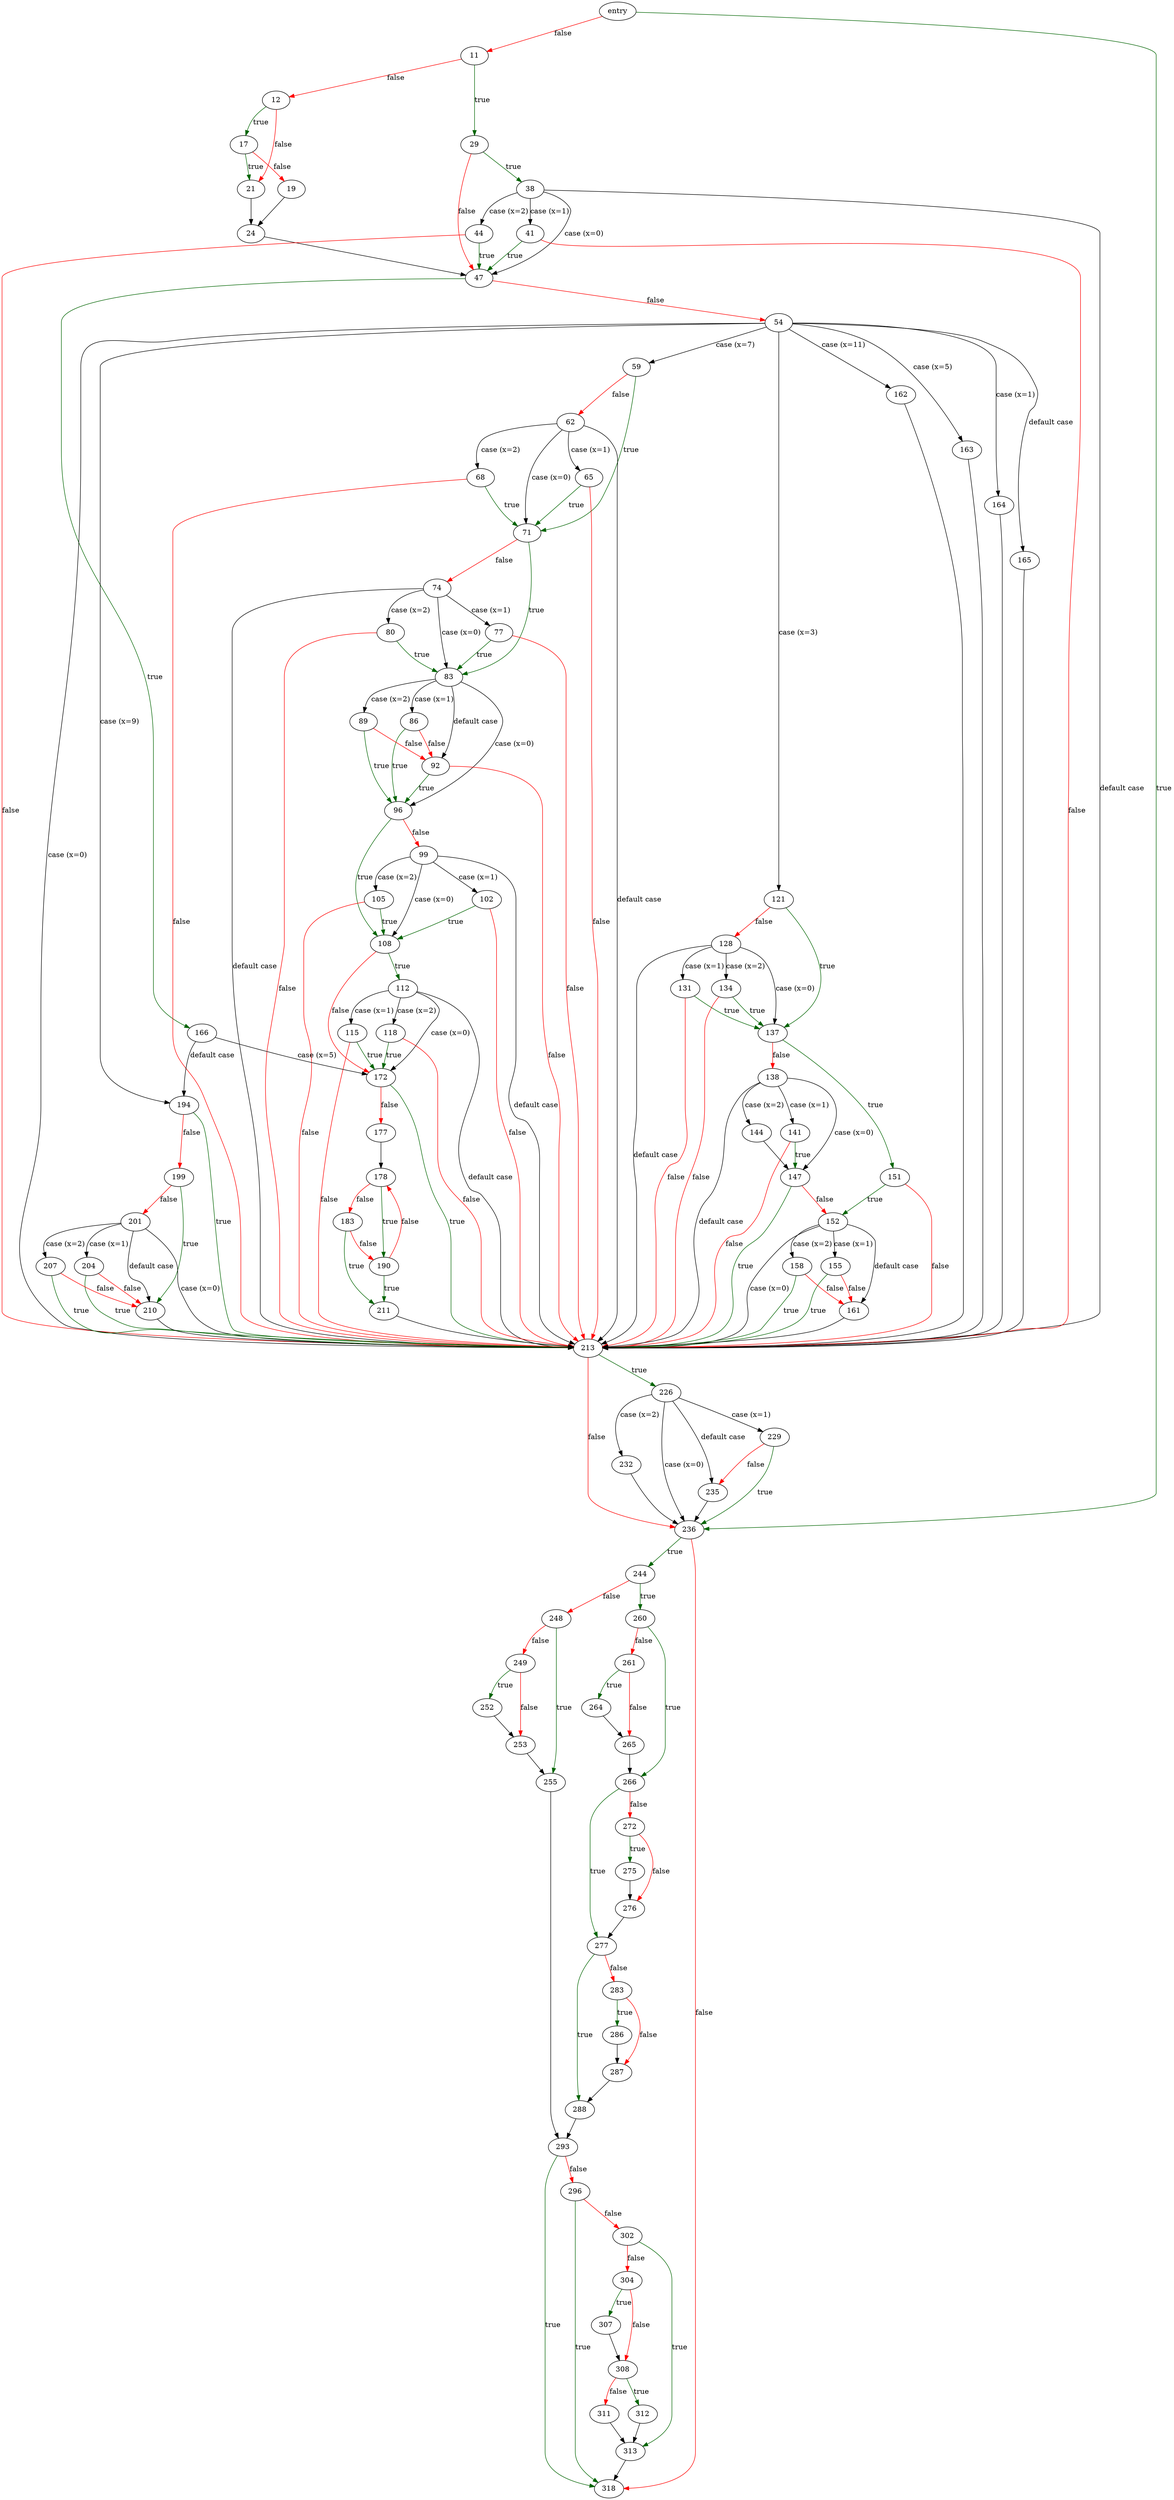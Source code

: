 digraph "print_name_with_quoting" {
	// Node definitions.
	4 [label=entry];
	11;
	12;
	17;
	19;
	21;
	24;
	29;
	38;
	41;
	44;
	47;
	54;
	59;
	62;
	65;
	68;
	71;
	74;
	77;
	80;
	83;
	86;
	89;
	92;
	96;
	99;
	102;
	105;
	108;
	112;
	115;
	118;
	121;
	128;
	131;
	134;
	137;
	138;
	141;
	144;
	147;
	151;
	152;
	155;
	158;
	161;
	162;
	163;
	164;
	165;
	166;
	172;
	177;
	178;
	183;
	190;
	194;
	199;
	201;
	204;
	207;
	210;
	211;
	213;
	226;
	229;
	232;
	235;
	236;
	244;
	248;
	249;
	252;
	253;
	255;
	260;
	261;
	264;
	265;
	266;
	272;
	275;
	276;
	277;
	283;
	286;
	287;
	288;
	293;
	296;
	302;
	304;
	307;
	308;
	311;
	312;
	313;
	318;

	// Edge definitions.
	4 -> 11 [
		color=red
		label=false
	];
	4 -> 236 [
		color=darkgreen
		label=true
	];
	11 -> 12 [
		color=red
		label=false
	];
	11 -> 29 [
		color=darkgreen
		label=true
	];
	12 -> 17 [
		color=darkgreen
		label=true
	];
	12 -> 21 [
		color=red
		label=false
	];
	17 -> 19 [
		color=red
		label=false
	];
	17 -> 21 [
		color=darkgreen
		label=true
	];
	19 -> 24;
	21 -> 24;
	24 -> 47;
	29 -> 38 [
		color=darkgreen
		label=true
	];
	29 -> 47 [
		color=red
		label=false
	];
	38 -> 41 [label="case (x=1)"];
	38 -> 44 [label="case (x=2)"];
	38 -> 47 [label="case (x=0)"];
	38 -> 213 [label="default case"];
	41 -> 47 [
		color=darkgreen
		label=true
	];
	41 -> 213 [
		color=red
		label=false
	];
	44 -> 47 [
		color=darkgreen
		label=true
	];
	44 -> 213 [
		color=red
		label=false
	];
	47 -> 54 [
		color=red
		label=false
	];
	47 -> 166 [
		color=darkgreen
		label=true
	];
	54 -> 59 [label="case (x=7)"];
	54 -> 121 [label="case (x=3)"];
	54 -> 162 [label="case (x=11)"];
	54 -> 163 [label="case (x=5)"];
	54 -> 164 [label="case (x=1)"];
	54 -> 165 [label="default case"];
	54 -> 194 [label="case (x=9)"];
	54 -> 213 [label="case (x=0)"];
	59 -> 62 [
		color=red
		label=false
	];
	59 -> 71 [
		color=darkgreen
		label=true
	];
	62 -> 65 [label="case (x=1)"];
	62 -> 68 [label="case (x=2)"];
	62 -> 71 [label="case (x=0)"];
	62 -> 213 [label="default case"];
	65 -> 71 [
		color=darkgreen
		label=true
	];
	65 -> 213 [
		color=red
		label=false
	];
	68 -> 71 [
		color=darkgreen
		label=true
	];
	68 -> 213 [
		color=red
		label=false
	];
	71 -> 74 [
		color=red
		label=false
	];
	71 -> 83 [
		color=darkgreen
		label=true
	];
	74 -> 77 [label="case (x=1)"];
	74 -> 80 [label="case (x=2)"];
	74 -> 83 [label="case (x=0)"];
	74 -> 213 [label="default case"];
	77 -> 83 [
		color=darkgreen
		label=true
	];
	77 -> 213 [
		color=red
		label=false
	];
	80 -> 83 [
		color=darkgreen
		label=true
	];
	80 -> 213 [
		color=red
		label=false
	];
	83 -> 86 [label="case (x=1)"];
	83 -> 89 [label="case (x=2)"];
	83 -> 92 [label="default case"];
	83 -> 96 [label="case (x=0)"];
	86 -> 92 [
		color=red
		label=false
	];
	86 -> 96 [
		color=darkgreen
		label=true
	];
	89 -> 92 [
		color=red
		label=false
	];
	89 -> 96 [
		color=darkgreen
		label=true
	];
	92 -> 96 [
		color=darkgreen
		label=true
	];
	92 -> 213 [
		color=red
		label=false
	];
	96 -> 99 [
		color=red
		label=false
	];
	96 -> 108 [
		color=darkgreen
		label=true
	];
	99 -> 102 [label="case (x=1)"];
	99 -> 105 [label="case (x=2)"];
	99 -> 108 [label="case (x=0)"];
	99 -> 213 [label="default case"];
	102 -> 108 [
		color=darkgreen
		label=true
	];
	102 -> 213 [
		color=red
		label=false
	];
	105 -> 108 [
		color=darkgreen
		label=true
	];
	105 -> 213 [
		color=red
		label=false
	];
	108 -> 112 [
		color=darkgreen
		label=true
	];
	108 -> 172 [
		color=red
		label=false
	];
	112 -> 115 [label="case (x=1)"];
	112 -> 118 [label="case (x=2)"];
	112 -> 172 [label="case (x=0)"];
	112 -> 213 [label="default case"];
	115 -> 172 [
		color=darkgreen
		label=true
	];
	115 -> 213 [
		color=red
		label=false
	];
	118 -> 172 [
		color=darkgreen
		label=true
	];
	118 -> 213 [
		color=red
		label=false
	];
	121 -> 128 [
		color=red
		label=false
	];
	121 -> 137 [
		color=darkgreen
		label=true
	];
	128 -> 131 [label="case (x=1)"];
	128 -> 134 [label="case (x=2)"];
	128 -> 137 [label="case (x=0)"];
	128 -> 213 [label="default case"];
	131 -> 137 [
		color=darkgreen
		label=true
	];
	131 -> 213 [
		color=red
		label=false
	];
	134 -> 137 [
		color=darkgreen
		label=true
	];
	134 -> 213 [
		color=red
		label=false
	];
	137 -> 138 [
		color=red
		label=false
	];
	137 -> 151 [
		color=darkgreen
		label=true
	];
	138 -> 141 [label="case (x=1)"];
	138 -> 144 [label="case (x=2)"];
	138 -> 147 [label="case (x=0)"];
	138 -> 213 [label="default case"];
	141 -> 147 [
		color=darkgreen
		label=true
	];
	141 -> 213 [
		color=red
		label=false
	];
	144 -> 147;
	147 -> 152 [
		color=red
		label=false
	];
	147 -> 213 [
		color=darkgreen
		label=true
	];
	151 -> 152 [
		color=darkgreen
		label=true
	];
	151 -> 213 [
		color=red
		label=false
	];
	152 -> 155 [label="case (x=1)"];
	152 -> 158 [label="case (x=2)"];
	152 -> 161 [label="default case"];
	152 -> 213 [label="case (x=0)"];
	155 -> 161 [
		color=red
		label=false
	];
	155 -> 213 [
		color=darkgreen
		label=true
	];
	158 -> 161 [
		color=red
		label=false
	];
	158 -> 213 [
		color=darkgreen
		label=true
	];
	161 -> 213;
	162 -> 213;
	163 -> 213;
	164 -> 213;
	165 -> 213;
	166 -> 172 [label="case (x=5)"];
	166 -> 194 [label="default case"];
	172 -> 177 [
		color=red
		label=false
	];
	172 -> 213 [
		color=darkgreen
		label=true
	];
	177 -> 178;
	178 -> 183 [
		color=red
		label=false
	];
	178 -> 190 [
		color=darkgreen
		label=true
	];
	183 -> 190 [
		color=red
		label=false
	];
	183 -> 211 [
		color=darkgreen
		label=true
	];
	190 -> 178 [
		color=red
		label=false
	];
	190 -> 211 [
		color=darkgreen
		label=true
	];
	194 -> 199 [
		color=red
		label=false
	];
	194 -> 213 [
		color=darkgreen
		label=true
	];
	199 -> 201 [
		color=red
		label=false
	];
	199 -> 210 [
		color=darkgreen
		label=true
	];
	201 -> 204 [label="case (x=1)"];
	201 -> 207 [label="case (x=2)"];
	201 -> 210 [label="default case"];
	201 -> 213 [label="case (x=0)"];
	204 -> 210 [
		color=red
		label=false
	];
	204 -> 213 [
		color=darkgreen
		label=true
	];
	207 -> 210 [
		color=red
		label=false
	];
	207 -> 213 [
		color=darkgreen
		label=true
	];
	210 -> 213;
	211 -> 213;
	213 -> 226 [
		color=darkgreen
		label=true
	];
	213 -> 236 [
		color=red
		label=false
	];
	226 -> 229 [label="case (x=1)"];
	226 -> 232 [label="case (x=2)"];
	226 -> 235 [label="default case"];
	226 -> 236 [label="case (x=0)"];
	229 -> 235 [
		color=red
		label=false
	];
	229 -> 236 [
		color=darkgreen
		label=true
	];
	232 -> 236;
	235 -> 236;
	236 -> 244 [
		color=darkgreen
		label=true
	];
	236 -> 318 [
		color=red
		label=false
	];
	244 -> 248 [
		color=red
		label=false
	];
	244 -> 260 [
		color=darkgreen
		label=true
	];
	248 -> 249 [
		color=red
		label=false
	];
	248 -> 255 [
		color=darkgreen
		label=true
	];
	249 -> 252 [
		color=darkgreen
		label=true
	];
	249 -> 253 [
		color=red
		label=false
	];
	252 -> 253;
	253 -> 255;
	255 -> 293;
	260 -> 261 [
		color=red
		label=false
	];
	260 -> 266 [
		color=darkgreen
		label=true
	];
	261 -> 264 [
		color=darkgreen
		label=true
	];
	261 -> 265 [
		color=red
		label=false
	];
	264 -> 265;
	265 -> 266;
	266 -> 272 [
		color=red
		label=false
	];
	266 -> 277 [
		color=darkgreen
		label=true
	];
	272 -> 275 [
		color=darkgreen
		label=true
	];
	272 -> 276 [
		color=red
		label=false
	];
	275 -> 276;
	276 -> 277;
	277 -> 283 [
		color=red
		label=false
	];
	277 -> 288 [
		color=darkgreen
		label=true
	];
	283 -> 286 [
		color=darkgreen
		label=true
	];
	283 -> 287 [
		color=red
		label=false
	];
	286 -> 287;
	287 -> 288;
	288 -> 293;
	293 -> 296 [
		color=red
		label=false
	];
	293 -> 318 [
		color=darkgreen
		label=true
	];
	296 -> 302 [
		color=red
		label=false
	];
	296 -> 318 [
		color=darkgreen
		label=true
	];
	302 -> 304 [
		color=red
		label=false
	];
	302 -> 313 [
		color=darkgreen
		label=true
	];
	304 -> 307 [
		color=darkgreen
		label=true
	];
	304 -> 308 [
		color=red
		label=false
	];
	307 -> 308;
	308 -> 311 [
		color=red
		label=false
	];
	308 -> 312 [
		color=darkgreen
		label=true
	];
	311 -> 313;
	312 -> 313;
	313 -> 318;
}